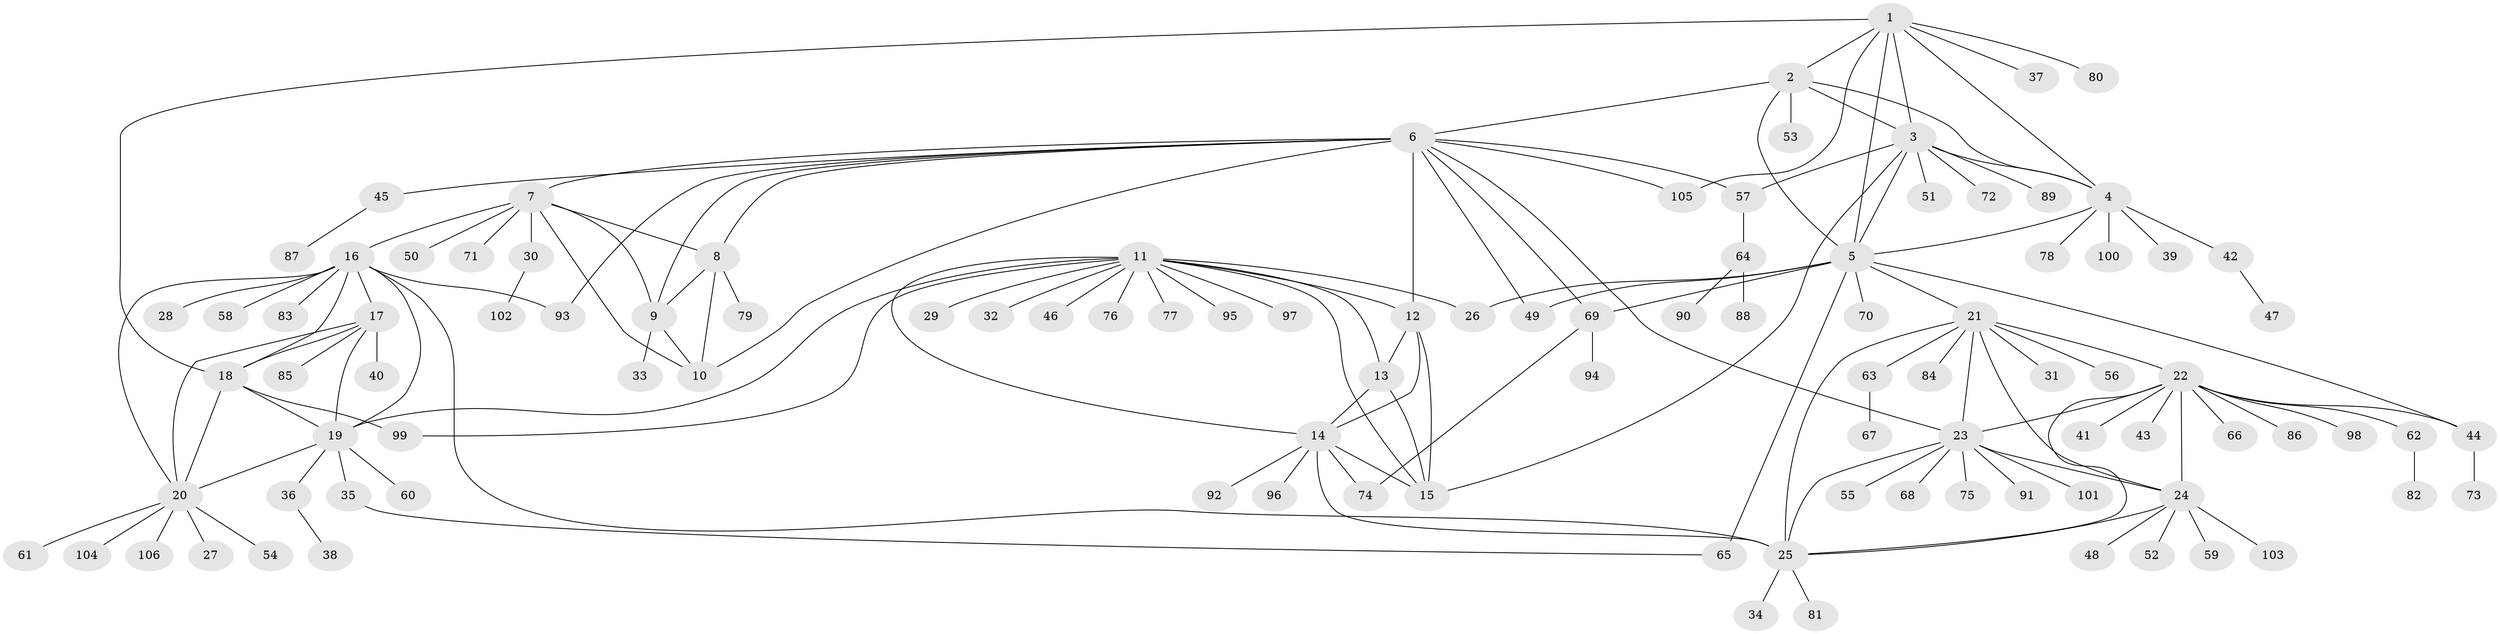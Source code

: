 // Generated by graph-tools (version 1.1) at 2025/15/03/09/25 04:15:45]
// undirected, 106 vertices, 151 edges
graph export_dot {
graph [start="1"]
  node [color=gray90,style=filled];
  1;
  2;
  3;
  4;
  5;
  6;
  7;
  8;
  9;
  10;
  11;
  12;
  13;
  14;
  15;
  16;
  17;
  18;
  19;
  20;
  21;
  22;
  23;
  24;
  25;
  26;
  27;
  28;
  29;
  30;
  31;
  32;
  33;
  34;
  35;
  36;
  37;
  38;
  39;
  40;
  41;
  42;
  43;
  44;
  45;
  46;
  47;
  48;
  49;
  50;
  51;
  52;
  53;
  54;
  55;
  56;
  57;
  58;
  59;
  60;
  61;
  62;
  63;
  64;
  65;
  66;
  67;
  68;
  69;
  70;
  71;
  72;
  73;
  74;
  75;
  76;
  77;
  78;
  79;
  80;
  81;
  82;
  83;
  84;
  85;
  86;
  87;
  88;
  89;
  90;
  91;
  92;
  93;
  94;
  95;
  96;
  97;
  98;
  99;
  100;
  101;
  102;
  103;
  104;
  105;
  106;
  1 -- 2;
  1 -- 3;
  1 -- 4;
  1 -- 5;
  1 -- 18;
  1 -- 37;
  1 -- 80;
  1 -- 105;
  2 -- 3;
  2 -- 4;
  2 -- 5;
  2 -- 6;
  2 -- 53;
  3 -- 4;
  3 -- 5;
  3 -- 15;
  3 -- 51;
  3 -- 57;
  3 -- 72;
  3 -- 89;
  4 -- 5;
  4 -- 39;
  4 -- 42;
  4 -- 78;
  4 -- 100;
  5 -- 21;
  5 -- 26;
  5 -- 44;
  5 -- 49;
  5 -- 65;
  5 -- 69;
  5 -- 70;
  6 -- 7;
  6 -- 8;
  6 -- 9;
  6 -- 10;
  6 -- 12;
  6 -- 23;
  6 -- 45;
  6 -- 49;
  6 -- 57;
  6 -- 69;
  6 -- 93;
  6 -- 105;
  7 -- 8;
  7 -- 9;
  7 -- 10;
  7 -- 16;
  7 -- 30;
  7 -- 50;
  7 -- 71;
  8 -- 9;
  8 -- 10;
  8 -- 79;
  9 -- 10;
  9 -- 33;
  11 -- 12;
  11 -- 13;
  11 -- 14;
  11 -- 15;
  11 -- 19;
  11 -- 26;
  11 -- 29;
  11 -- 32;
  11 -- 46;
  11 -- 76;
  11 -- 77;
  11 -- 95;
  11 -- 97;
  11 -- 99;
  12 -- 13;
  12 -- 14;
  12 -- 15;
  13 -- 14;
  13 -- 15;
  14 -- 15;
  14 -- 25;
  14 -- 74;
  14 -- 92;
  14 -- 96;
  16 -- 17;
  16 -- 18;
  16 -- 19;
  16 -- 20;
  16 -- 25;
  16 -- 28;
  16 -- 58;
  16 -- 83;
  16 -- 93;
  17 -- 18;
  17 -- 19;
  17 -- 20;
  17 -- 40;
  17 -- 85;
  18 -- 19;
  18 -- 20;
  18 -- 99;
  19 -- 20;
  19 -- 35;
  19 -- 36;
  19 -- 60;
  20 -- 27;
  20 -- 54;
  20 -- 61;
  20 -- 104;
  20 -- 106;
  21 -- 22;
  21 -- 23;
  21 -- 24;
  21 -- 25;
  21 -- 31;
  21 -- 56;
  21 -- 63;
  21 -- 84;
  22 -- 23;
  22 -- 24;
  22 -- 25;
  22 -- 41;
  22 -- 43;
  22 -- 44;
  22 -- 62;
  22 -- 66;
  22 -- 86;
  22 -- 98;
  23 -- 24;
  23 -- 25;
  23 -- 55;
  23 -- 68;
  23 -- 75;
  23 -- 91;
  23 -- 101;
  24 -- 25;
  24 -- 48;
  24 -- 52;
  24 -- 59;
  24 -- 103;
  25 -- 34;
  25 -- 81;
  30 -- 102;
  35 -- 65;
  36 -- 38;
  42 -- 47;
  44 -- 73;
  45 -- 87;
  57 -- 64;
  62 -- 82;
  63 -- 67;
  64 -- 88;
  64 -- 90;
  69 -- 74;
  69 -- 94;
}
